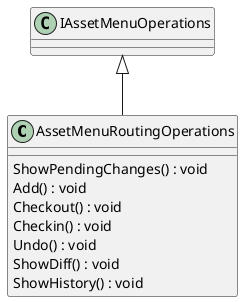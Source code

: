 @startuml
class AssetMenuRoutingOperations {
    ShowPendingChanges() : void
    Add() : void
    Checkout() : void
    Checkin() : void
    Undo() : void
    ShowDiff() : void
    ShowHistory() : void
}
IAssetMenuOperations <|-- AssetMenuRoutingOperations
@enduml
